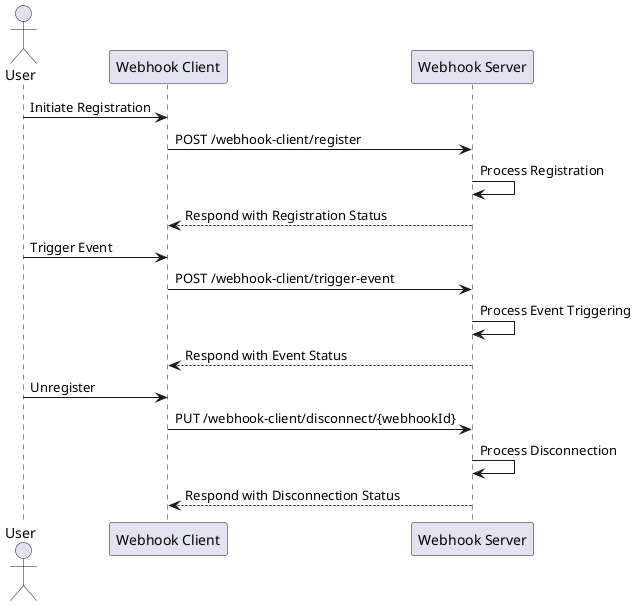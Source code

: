 @startuml WebhookSequenceDiagram

actor User
participant Client as "Webhook Client"
participant Server as "Webhook Server"

User -> Client: Initiate Registration
Client -> Server: POST /webhook-client/register
Server -> Server: Process Registration
Server --> Client: Respond with Registration Status

User -> Client: Trigger Event
Client -> Server: POST /webhook-client/trigger-event
Server -> Server: Process Event Triggering
Server --> Client: Respond with Event Status

User -> Client: Unregister
Client -> Server: PUT /webhook-client/disconnect/{webhookId}
Server -> Server: Process Disconnection
Server --> Client: Respond with Disconnection Status

@enduml
